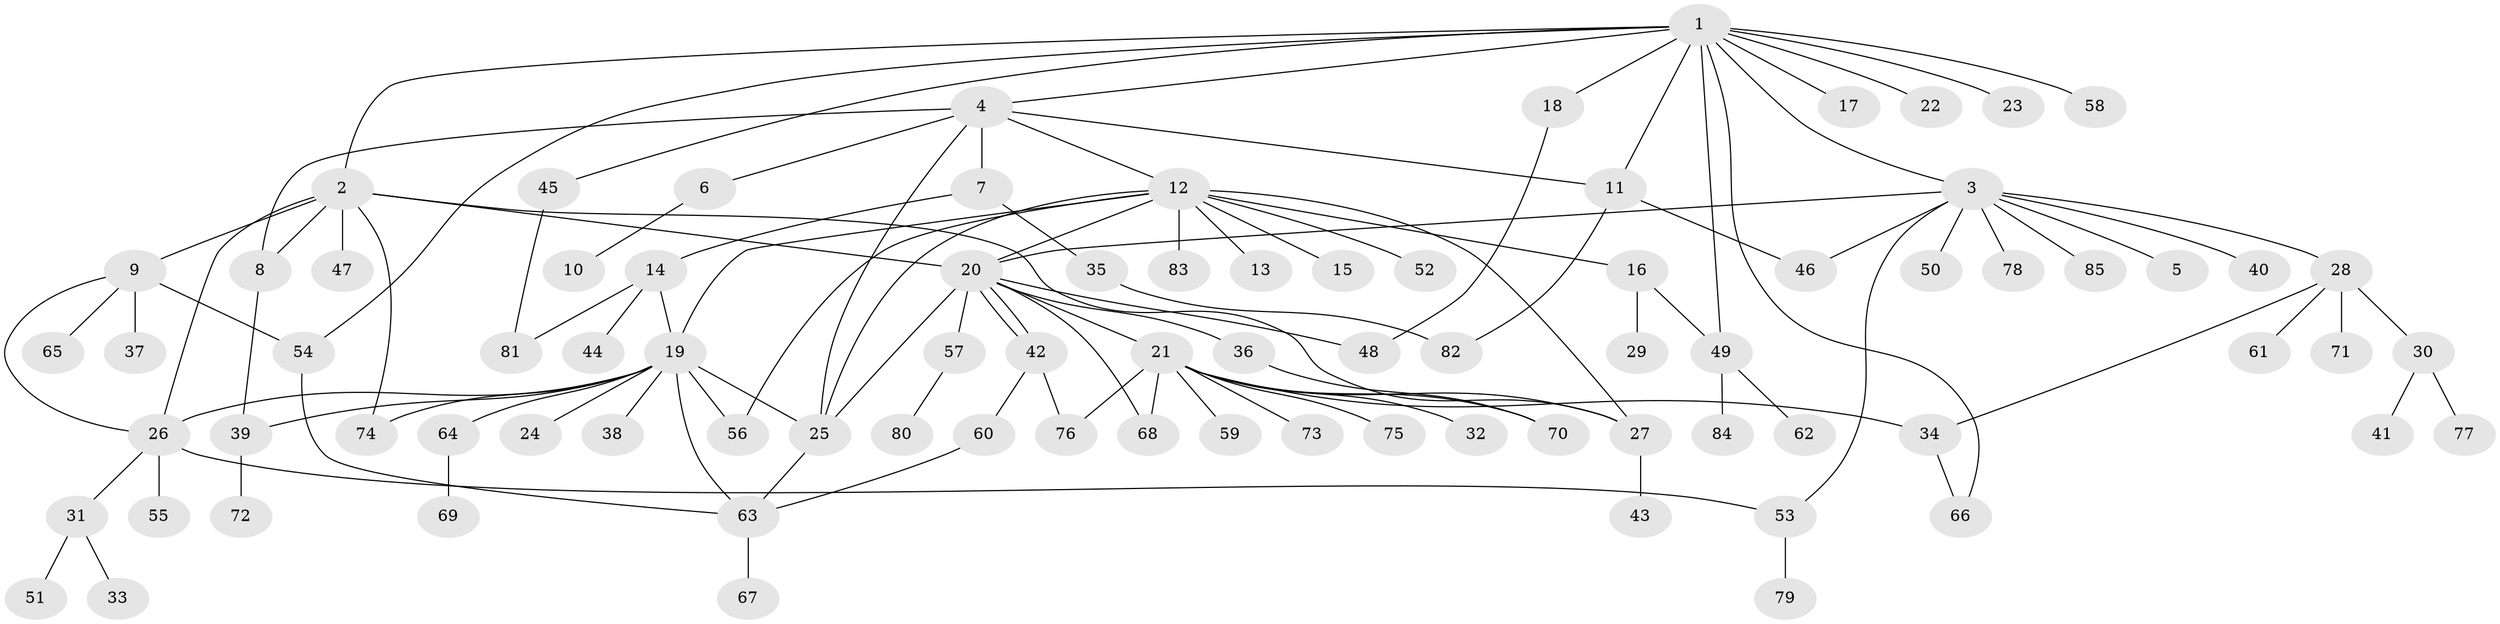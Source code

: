 // Generated by graph-tools (version 1.1) at 2025/25/03/09/25 03:25:56]
// undirected, 85 vertices, 115 edges
graph export_dot {
graph [start="1"]
  node [color=gray90,style=filled];
  1;
  2;
  3;
  4;
  5;
  6;
  7;
  8;
  9;
  10;
  11;
  12;
  13;
  14;
  15;
  16;
  17;
  18;
  19;
  20;
  21;
  22;
  23;
  24;
  25;
  26;
  27;
  28;
  29;
  30;
  31;
  32;
  33;
  34;
  35;
  36;
  37;
  38;
  39;
  40;
  41;
  42;
  43;
  44;
  45;
  46;
  47;
  48;
  49;
  50;
  51;
  52;
  53;
  54;
  55;
  56;
  57;
  58;
  59;
  60;
  61;
  62;
  63;
  64;
  65;
  66;
  67;
  68;
  69;
  70;
  71;
  72;
  73;
  74;
  75;
  76;
  77;
  78;
  79;
  80;
  81;
  82;
  83;
  84;
  85;
  1 -- 2;
  1 -- 3;
  1 -- 4;
  1 -- 11;
  1 -- 17;
  1 -- 18;
  1 -- 22;
  1 -- 23;
  1 -- 45;
  1 -- 49;
  1 -- 54;
  1 -- 58;
  1 -- 66;
  2 -- 8;
  2 -- 9;
  2 -- 20;
  2 -- 26;
  2 -- 27;
  2 -- 47;
  2 -- 74;
  3 -- 5;
  3 -- 20;
  3 -- 28;
  3 -- 40;
  3 -- 46;
  3 -- 50;
  3 -- 53;
  3 -- 78;
  3 -- 85;
  4 -- 6;
  4 -- 7;
  4 -- 8;
  4 -- 11;
  4 -- 12;
  4 -- 25;
  6 -- 10;
  7 -- 14;
  7 -- 35;
  8 -- 39;
  9 -- 26;
  9 -- 37;
  9 -- 54;
  9 -- 65;
  11 -- 46;
  11 -- 82;
  12 -- 13;
  12 -- 15;
  12 -- 16;
  12 -- 19;
  12 -- 20;
  12 -- 25;
  12 -- 27;
  12 -- 52;
  12 -- 56;
  12 -- 83;
  14 -- 19;
  14 -- 44;
  14 -- 81;
  16 -- 29;
  16 -- 49;
  18 -- 48;
  19 -- 24;
  19 -- 25;
  19 -- 26;
  19 -- 38;
  19 -- 39;
  19 -- 56;
  19 -- 63;
  19 -- 64;
  19 -- 74;
  20 -- 21;
  20 -- 25;
  20 -- 36;
  20 -- 42;
  20 -- 42;
  20 -- 48;
  20 -- 57;
  20 -- 68;
  21 -- 27;
  21 -- 32;
  21 -- 34;
  21 -- 59;
  21 -- 68;
  21 -- 70;
  21 -- 73;
  21 -- 75;
  21 -- 76;
  25 -- 63;
  26 -- 31;
  26 -- 53;
  26 -- 55;
  27 -- 43;
  28 -- 30;
  28 -- 34;
  28 -- 61;
  28 -- 71;
  30 -- 41;
  30 -- 77;
  31 -- 33;
  31 -- 51;
  34 -- 66;
  35 -- 82;
  36 -- 70;
  39 -- 72;
  42 -- 60;
  42 -- 76;
  45 -- 81;
  49 -- 62;
  49 -- 84;
  53 -- 79;
  54 -- 63;
  57 -- 80;
  60 -- 63;
  63 -- 67;
  64 -- 69;
}
